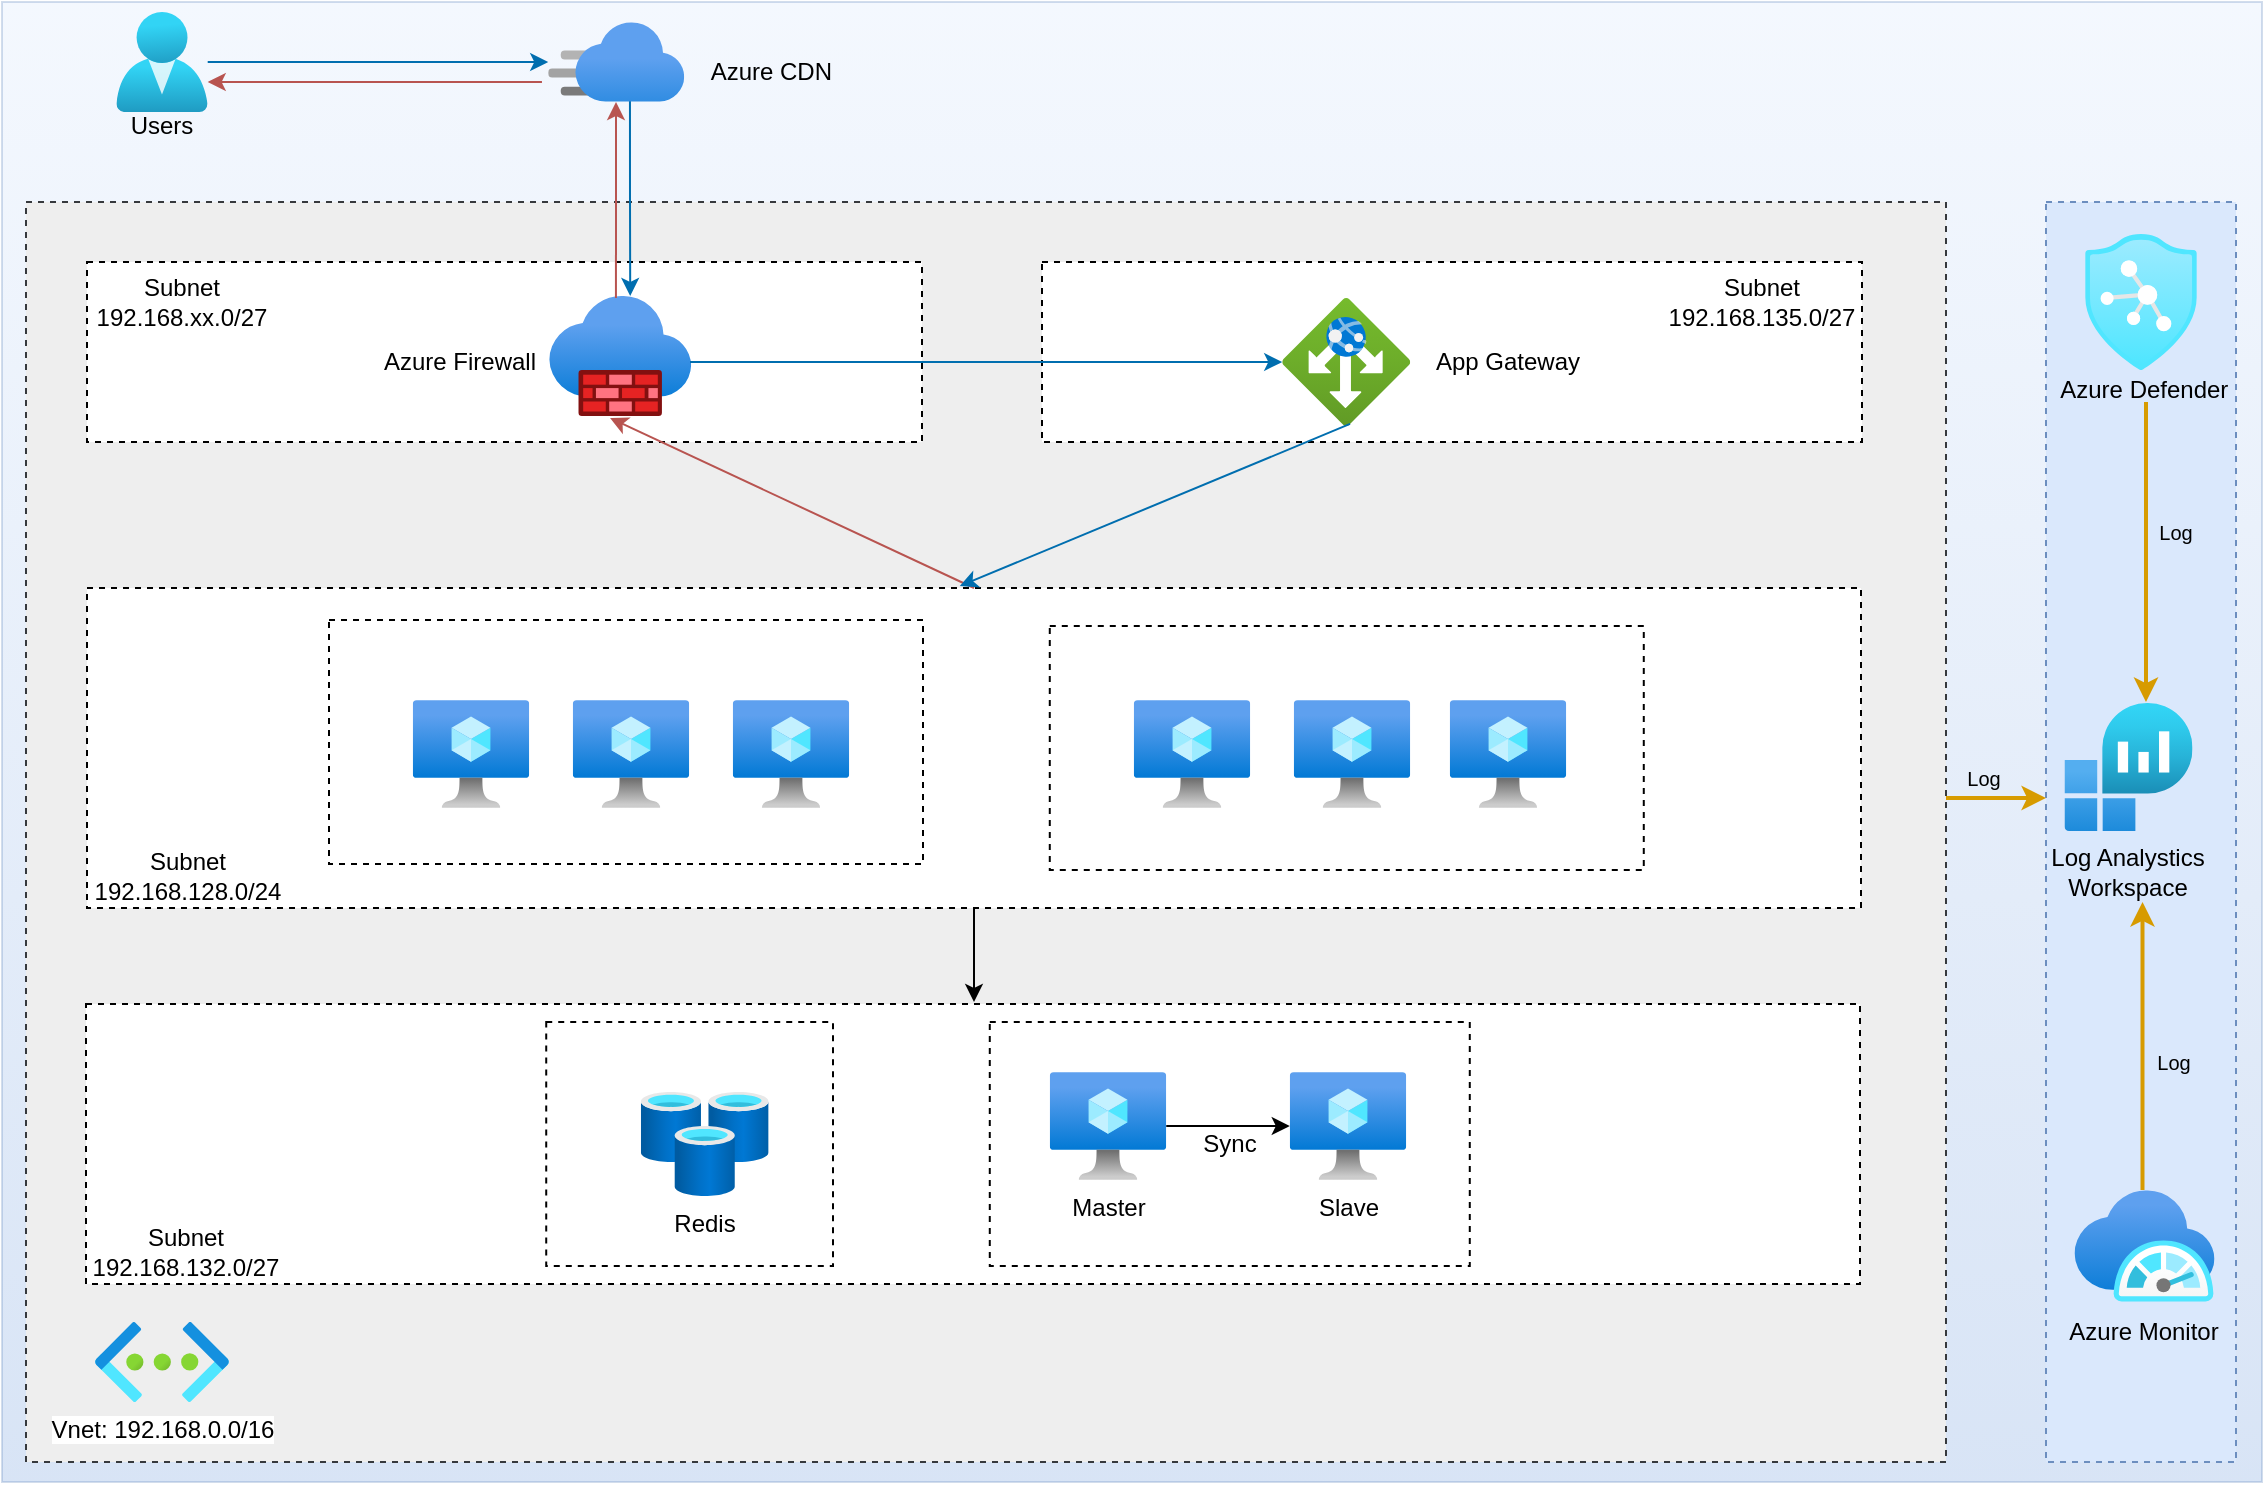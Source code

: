 <mxfile version="20.8.16" type="github">
  <diagram name="第 1 页" id="Q7-x0LTe5aBduKbTSR_T">
    <mxGraphModel dx="1437" dy="802" grid="1" gridSize="10" guides="1" tooltips="1" connect="1" arrows="1" fold="1" page="1" pageScale="1" pageWidth="827" pageHeight="1169" math="0" shadow="0">
      <root>
        <mxCell id="0" />
        <mxCell id="1" parent="0" />
        <mxCell id="iajxsjwab6wAMiqCaY7Y-81" value="" style="rounded=0;whiteSpace=wrap;html=1;opacity=30;fillColor=#dae8fc;strokeColor=#6c8ebf;gradientColor=#7ea6e0;" parent="1" vertex="1">
          <mxGeometry x="360" y="270" width="1130" height="740" as="geometry" />
        </mxCell>
        <mxCell id="iajxsjwab6wAMiqCaY7Y-72" value="" style="rounded=0;whiteSpace=wrap;html=1;dashed=1;fillColor=#eeeeee;strokeColor=#36393d;" parent="1" vertex="1">
          <mxGeometry x="372" y="370" width="960" height="630" as="geometry" />
        </mxCell>
        <mxCell id="iajxsjwab6wAMiqCaY7Y-63" value="" style="rounded=0;whiteSpace=wrap;html=1;dashed=1;fillColor=#dae8fc;strokeColor=#6c8ebf;" parent="1" vertex="1">
          <mxGeometry x="1382" y="370" width="95" height="630" as="geometry" />
        </mxCell>
        <mxCell id="iajxsjwab6wAMiqCaY7Y-24" value="" style="whiteSpace=wrap;html=1;dashed=1;" parent="1" vertex="1">
          <mxGeometry x="880" y="400" width="410" height="90" as="geometry" />
        </mxCell>
        <mxCell id="iajxsjwab6wAMiqCaY7Y-22" value="" style="whiteSpace=wrap;html=1;dashed=1;" parent="1" vertex="1">
          <mxGeometry x="402.5" y="400" width="417.5" height="90" as="geometry" />
        </mxCell>
        <mxCell id="iajxsjwab6wAMiqCaY7Y-16" value="" style="whiteSpace=wrap;html=1;dashed=1;" parent="1" vertex="1">
          <mxGeometry x="402" y="771" width="887" height="140" as="geometry" />
        </mxCell>
        <mxCell id="iajxsjwab6wAMiqCaY7Y-43" value="" style="edgeStyle=orthogonalEdgeStyle;rounded=0;orthogonalLoop=1;jettySize=auto;html=1;" parent="1" source="iajxsjwab6wAMiqCaY7Y-14" edge="1">
          <mxGeometry relative="1" as="geometry">
            <mxPoint x="846" y="770" as="targetPoint" />
          </mxGeometry>
        </mxCell>
        <mxCell id="iajxsjwab6wAMiqCaY7Y-14" value="" style="whiteSpace=wrap;html=1;dashed=1;" parent="1" vertex="1">
          <mxGeometry x="402.5" y="563" width="887" height="160" as="geometry" />
        </mxCell>
        <mxCell id="iajxsjwab6wAMiqCaY7Y-13" value="Sync" style="whiteSpace=wrap;html=1;dashed=1;" parent="1" vertex="1">
          <mxGeometry x="853.89" y="780" width="240" height="122" as="geometry" />
        </mxCell>
        <mxCell id="iajxsjwab6wAMiqCaY7Y-5" value="" style="whiteSpace=wrap;html=1;dashed=1;" parent="1" vertex="1">
          <mxGeometry x="883.89" y="582" width="297" height="122" as="geometry" />
        </mxCell>
        <mxCell id="iajxsjwab6wAMiqCaY7Y-4" value="" style="whiteSpace=wrap;html=1;dashed=1;" parent="1" vertex="1">
          <mxGeometry x="523.5" y="579" width="297" height="122" as="geometry" />
        </mxCell>
        <mxCell id="4oe8U12UyF-5CwZn49ZE-6" value="&lt;span style=&quot;color: rgb(50, 50, 50); font-family: 微软雅黑; font-size: 13px;&quot;&gt;&lt;br&gt;&lt;/span&gt;" style="aspect=fixed;html=1;points=[];align=center;image;fontSize=12;image=img/lib/azure2/compute/Virtual_Machine.svg;" parent="1" vertex="1">
          <mxGeometry x="565.39" y="619" width="58.22" height="54" as="geometry" />
        </mxCell>
        <mxCell id="qjz_k8wNL1rvIrUkxEIs-1" value="" style="aspect=fixed;html=1;points=[];align=center;image;fontSize=12;image=img/lib/azure2/compute/Virtual_Machine.svg;" parent="1" vertex="1">
          <mxGeometry x="1005.89" y="619" width="58.22" height="54" as="geometry" />
        </mxCell>
        <mxCell id="qjz_k8wNL1rvIrUkxEIs-2" value="" style="aspect=fixed;html=1;points=[];align=center;image;fontSize=12;image=img/lib/azure2/compute/Virtual_Machine.svg;" parent="1" vertex="1">
          <mxGeometry x="925.89" y="619" width="58.22" height="54" as="geometry" />
        </mxCell>
        <mxCell id="qjz_k8wNL1rvIrUkxEIs-3" value="" style="aspect=fixed;html=1;points=[];align=center;image;fontSize=12;image=img/lib/azure2/compute/Virtual_Machine.svg;" parent="1" vertex="1">
          <mxGeometry x="645.39" y="619" width="58.22" height="54" as="geometry" />
        </mxCell>
        <mxCell id="qjz_k8wNL1rvIrUkxEIs-4" value="" style="aspect=fixed;html=1;points=[];align=center;image;fontSize=12;image=img/lib/azure2/compute/Virtual_Machine.svg;" parent="1" vertex="1">
          <mxGeometry x="725.39" y="619" width="58.22" height="54" as="geometry" />
        </mxCell>
        <mxCell id="qjz_k8wNL1rvIrUkxEIs-5" value="" style="aspect=fixed;html=1;points=[];align=center;image;fontSize=12;image=img/lib/azure2/compute/Virtual_Machine.svg;" parent="1" vertex="1">
          <mxGeometry x="1083.89" y="619" width="58.22" height="54" as="geometry" />
        </mxCell>
        <mxCell id="qjz_k8wNL1rvIrUkxEIs-11" value="" style="aspect=fixed;html=1;points=[];align=center;image;fontSize=12;image=img/lib/azure2/networking/Firewalls.svg;" parent="1" vertex="1">
          <mxGeometry x="633.61" y="417" width="71" height="60" as="geometry" />
        </mxCell>
        <mxCell id="iajxsjwab6wAMiqCaY7Y-32" value="" style="edgeStyle=none;rounded=0;orthogonalLoop=1;jettySize=auto;html=1;fillColor=#1ba1e2;strokeColor=#006EAF;" parent="1" source="qjz_k8wNL1rvIrUkxEIs-12" target="qjz_k8wNL1rvIrUkxEIs-13" edge="1">
          <mxGeometry relative="1" as="geometry" />
        </mxCell>
        <mxCell id="qjz_k8wNL1rvIrUkxEIs-12" value="" style="aspect=fixed;html=1;points=[];align=center;image;fontSize=12;image=img/lib/azure2/identity/Users.svg;" parent="1" vertex="1">
          <mxGeometry x="417.14" y="275" width="45.71" height="50" as="geometry" />
        </mxCell>
        <mxCell id="QlMuteRRRv9HTKPeYzWV-2" value="" style="edgeStyle=orthogonalEdgeStyle;rounded=0;orthogonalLoop=1;jettySize=auto;html=1;fillColor=#1ba1e2;strokeColor=#006EAF;exitX=0.601;exitY=0.975;exitDx=0;exitDy=0;exitPerimeter=0;" parent="1" source="qjz_k8wNL1rvIrUkxEIs-13" edge="1">
          <mxGeometry relative="1" as="geometry">
            <mxPoint x="674.11" y="260" as="sourcePoint" />
            <mxPoint x="674.11" y="417" as="targetPoint" />
          </mxGeometry>
        </mxCell>
        <mxCell id="qjz_k8wNL1rvIrUkxEIs-13" value="" style="aspect=fixed;html=1;points=[];align=center;image;fontSize=12;image=img/lib/azure2/networking/CDN_Profiles.svg;" parent="1" vertex="1">
          <mxGeometry x="633.11" y="280" width="68" height="40" as="geometry" />
        </mxCell>
        <mxCell id="iajxsjwab6wAMiqCaY7Y-7" value="" style="whiteSpace=wrap;html=1;dashed=1;" parent="1" vertex="1">
          <mxGeometry x="632.11" y="780" width="143.39" height="122" as="geometry" />
        </mxCell>
        <mxCell id="iajxsjwab6wAMiqCaY7Y-44" value="" style="edgeStyle=orthogonalEdgeStyle;rounded=0;orthogonalLoop=1;jettySize=auto;html=1;" parent="1" source="iajxsjwab6wAMiqCaY7Y-10" target="iajxsjwab6wAMiqCaY7Y-12" edge="1">
          <mxGeometry relative="1" as="geometry" />
        </mxCell>
        <mxCell id="iajxsjwab6wAMiqCaY7Y-10" value="Master" style="aspect=fixed;html=1;points=[];align=center;image;fontSize=12;image=img/lib/azure2/compute/Virtual_Machine.svg;" parent="1" vertex="1">
          <mxGeometry x="883.89" y="805" width="58.22" height="54" as="geometry" />
        </mxCell>
        <mxCell id="iajxsjwab6wAMiqCaY7Y-11" value="Redis" style="aspect=fixed;html=1;points=[];align=center;image;fontSize=12;image=img/lib/azure2/databases/Cache_Redis.svg;dashed=1;" parent="1" vertex="1">
          <mxGeometry x="679.36" y="815" width="64" height="52" as="geometry" />
        </mxCell>
        <mxCell id="iajxsjwab6wAMiqCaY7Y-12" value="Slave" style="aspect=fixed;html=1;points=[];align=center;image;fontSize=12;image=img/lib/azure2/compute/Virtual_Machine.svg;" parent="1" vertex="1">
          <mxGeometry x="1003.89" y="805" width="58.22" height="54" as="geometry" />
        </mxCell>
        <mxCell id="iajxsjwab6wAMiqCaY7Y-15" value="Subnet 192.168.128.0/24" style="text;strokeColor=none;align=center;fillColor=none;html=1;verticalAlign=middle;whiteSpace=wrap;rounded=0;" parent="1" vertex="1">
          <mxGeometry x="422.5" y="692" width="60" height="30" as="geometry" />
        </mxCell>
        <mxCell id="iajxsjwab6wAMiqCaY7Y-19" value="Subnet 192.168.132.0/27" style="text;strokeColor=none;align=center;fillColor=none;html=1;verticalAlign=middle;whiteSpace=wrap;rounded=0;" parent="1" vertex="1">
          <mxGeometry x="422" y="880" width="60" height="30" as="geometry" />
        </mxCell>
        <mxCell id="iajxsjwab6wAMiqCaY7Y-23" value="Subnet 192.168.135.0/27" style="text;strokeColor=none;align=center;fillColor=none;html=1;verticalAlign=middle;whiteSpace=wrap;rounded=0;" parent="1" vertex="1">
          <mxGeometry x="1210" y="405" width="60" height="30" as="geometry" />
        </mxCell>
        <mxCell id="iajxsjwab6wAMiqCaY7Y-26" value="Subnet 192.168.xx.0/27" style="text;strokeColor=none;align=center;fillColor=none;html=1;verticalAlign=middle;whiteSpace=wrap;rounded=0;" parent="1" vertex="1">
          <mxGeometry x="420" y="405" width="60" height="30" as="geometry" />
        </mxCell>
        <mxCell id="iajxsjwab6wAMiqCaY7Y-46" value="App Gateway" style="text;strokeColor=none;align=center;fillColor=none;html=1;verticalAlign=middle;whiteSpace=wrap;rounded=0;" parent="1" vertex="1">
          <mxGeometry x="1073" y="435" width="80" height="30" as="geometry" />
        </mxCell>
        <mxCell id="iajxsjwab6wAMiqCaY7Y-47" value="Azure Firewall" style="text;strokeColor=none;align=center;fillColor=none;html=1;verticalAlign=middle;whiteSpace=wrap;rounded=0;" parent="1" vertex="1">
          <mxGeometry x="520" y="435" width="138.14" height="30" as="geometry" />
        </mxCell>
        <mxCell id="iajxsjwab6wAMiqCaY7Y-61" value="" style="group" parent="1" vertex="1" connectable="0">
          <mxGeometry x="1381.25" y="830" width="100" height="120" as="geometry" />
        </mxCell>
        <mxCell id="4oe8U12UyF-5CwZn49ZE-1" value="&lt;div data-t=&quot;flow&quot;&gt; &lt;/div&gt;" style="text;whiteSpace=wrap;html=1;" parent="iajxsjwab6wAMiqCaY7Y-61" vertex="1">
          <mxGeometry x="5" width="30" height="20" as="geometry" />
        </mxCell>
        <mxCell id="iajxsjwab6wAMiqCaY7Y-52" value="" style="aspect=fixed;html=1;points=[];align=center;image;fontSize=12;image=img/lib/azure2/monitor/SAP_Azure_Monitor.svg;dashed=1;" parent="iajxsjwab6wAMiqCaY7Y-61" vertex="1">
          <mxGeometry x="15" y="34" width="70" height="56.0" as="geometry" />
        </mxCell>
        <mxCell id="iajxsjwab6wAMiqCaY7Y-53" value="Azure Monitor" style="text;strokeColor=none;align=center;fillColor=none;html=1;verticalAlign=middle;whiteSpace=wrap;rounded=0;" parent="iajxsjwab6wAMiqCaY7Y-61" vertex="1">
          <mxGeometry y="90" width="100" height="30" as="geometry" />
        </mxCell>
        <mxCell id="iajxsjwab6wAMiqCaY7Y-64" value="" style="group" parent="1" vertex="1" connectable="0">
          <mxGeometry x="1383.25" y="620.5" width="80" height="109" as="geometry" />
        </mxCell>
        <mxCell id="iajxsjwab6wAMiqCaY7Y-1" value="" style="aspect=fixed;html=1;points=[];align=center;image;fontSize=12;image=img/lib/azure2/analytics/Log_Analytics_Workspaces.svg;" parent="iajxsjwab6wAMiqCaY7Y-64" vertex="1">
          <mxGeometry x="8" width="64" height="64" as="geometry" />
        </mxCell>
        <mxCell id="iajxsjwab6wAMiqCaY7Y-48" value="Log Analystics Workspace" style="text;strokeColor=none;align=center;fillColor=none;html=1;verticalAlign=middle;whiteSpace=wrap;rounded=0;" parent="iajxsjwab6wAMiqCaY7Y-64" vertex="1">
          <mxGeometry y="69.5" width="80" height="30" as="geometry" />
        </mxCell>
        <mxCell id="iajxsjwab6wAMiqCaY7Y-73" value="Vnet: 192.168.0.0/16" style="aspect=fixed;html=1;points=[];align=center;image;fontSize=12;image=img/lib/azure2/networking/Virtual_Networks.svg;dashed=1;" parent="1" vertex="1">
          <mxGeometry x="406.49" y="930" width="67" height="40" as="geometry" />
        </mxCell>
        <mxCell id="iajxsjwab6wAMiqCaY7Y-79" value="&amp;nbsp;Azure CDN" style="text;strokeColor=none;align=center;fillColor=none;html=1;verticalAlign=middle;whiteSpace=wrap;rounded=0;" parent="1" vertex="1">
          <mxGeometry x="703.11" y="290" width="80" height="30" as="geometry" />
        </mxCell>
        <mxCell id="iajxsjwab6wAMiqCaY7Y-80" value="Users" style="text;strokeColor=none;align=center;fillColor=none;html=1;verticalAlign=middle;whiteSpace=wrap;rounded=0;" parent="1" vertex="1">
          <mxGeometry x="399.99" y="317" width="80" height="30" as="geometry" />
        </mxCell>
        <mxCell id="qjz_k8wNL1rvIrUkxEIs-8" value="" style="aspect=fixed;html=1;points=[];align=center;image;fontSize=12;image=img/lib/azure2/networking/Application_Gateways.svg;" parent="1" vertex="1">
          <mxGeometry x="1000.11" y="418" width="64" height="64" as="geometry" />
        </mxCell>
        <mxCell id="QlMuteRRRv9HTKPeYzWV-3" value="" style="edgeStyle=none;orthogonalLoop=1;jettySize=auto;html=1;rounded=0;fillColor=#1ba1e2;strokeColor=#006EAF;" parent="1" target="qjz_k8wNL1rvIrUkxEIs-8" edge="1">
          <mxGeometry width="80" relative="1" as="geometry">
            <mxPoint x="704" y="450" as="sourcePoint" />
            <mxPoint x="783.61" y="454" as="targetPoint" />
            <Array as="points" />
          </mxGeometry>
        </mxCell>
        <mxCell id="QlMuteRRRv9HTKPeYzWV-7" value="" style="edgeStyle=none;orthogonalLoop=1;jettySize=auto;html=1;rounded=0;entryX=0.527;entryY=1.017;entryDx=0;entryDy=0;entryPerimeter=0;fillColor=#f8cecc;strokeColor=#b85450;exitX=0.5;exitY=0;exitDx=0;exitDy=0;" parent="1" source="iajxsjwab6wAMiqCaY7Y-14" edge="1">
          <mxGeometry width="80" relative="1" as="geometry">
            <mxPoint x="664" y="578" as="sourcePoint" />
            <mxPoint x="664.027" y="478.02" as="targetPoint" />
            <Array as="points" />
          </mxGeometry>
        </mxCell>
        <mxCell id="QlMuteRRRv9HTKPeYzWV-8" value="" style="edgeStyle=none;orthogonalLoop=1;jettySize=auto;html=1;rounded=0;exitX=0.53;exitY=0.984;exitDx=0;exitDy=0;exitPerimeter=0;entryX=0.492;entryY=-0.006;entryDx=0;entryDy=0;entryPerimeter=0;fillColor=#1ba1e2;strokeColor=#006EAF;" parent="1" source="qjz_k8wNL1rvIrUkxEIs-8" target="iajxsjwab6wAMiqCaY7Y-14" edge="1">
          <mxGeometry width="80" relative="1" as="geometry">
            <mxPoint x="880" y="600" as="sourcePoint" />
            <mxPoint x="960" y="600" as="targetPoint" />
            <Array as="points" />
          </mxGeometry>
        </mxCell>
        <mxCell id="QlMuteRRRv9HTKPeYzWV-9" value="" style="edgeStyle=none;orthogonalLoop=1;jettySize=auto;html=1;rounded=0;entryX=0.527;entryY=1.017;entryDx=0;entryDy=0;entryPerimeter=0;fillColor=#f8cecc;strokeColor=#b85450;exitX=-0.046;exitY=0.75;exitDx=0;exitDy=0;exitPerimeter=0;" parent="1" source="qjz_k8wNL1rvIrUkxEIs-13" edge="1">
          <mxGeometry width="80" relative="1" as="geometry">
            <mxPoint x="644.82" y="394.98" as="sourcePoint" />
            <mxPoint x="462.847" y="310" as="targetPoint" />
            <Array as="points" />
          </mxGeometry>
        </mxCell>
        <mxCell id="QlMuteRRRv9HTKPeYzWV-10" value="" style="edgeStyle=none;orthogonalLoop=1;jettySize=auto;html=1;rounded=0;fillColor=#f8cecc;strokeColor=#b85450;exitX=0.47;exitY=0.017;exitDx=0;exitDy=0;exitPerimeter=0;" parent="1" source="qjz_k8wNL1rvIrUkxEIs-11" edge="1">
          <mxGeometry width="80" relative="1" as="geometry">
            <mxPoint x="667.034" y="412.02" as="sourcePoint" />
            <mxPoint x="667" y="320" as="targetPoint" />
            <Array as="points" />
          </mxGeometry>
        </mxCell>
        <mxCell id="iajxsjwab6wAMiqCaY7Y-50" value="" style="aspect=fixed;html=1;points=[];align=center;image;fontSize=12;image=img/lib/azure2/security/Azure_Defender.svg;dashed=1;" parent="1" vertex="1">
          <mxGeometry x="1401.5" y="386" width="56.0" height="68" as="geometry" />
        </mxCell>
        <mxCell id="MZK3brMt6lX6nPm8UQjA-4" value="&lt;span style=&quot;font-size: 10px;&quot;&gt;Log&lt;/span&gt;" style="text;strokeColor=none;align=center;fillColor=none;html=1;verticalAlign=middle;whiteSpace=wrap;rounded=0;" vertex="1" parent="1">
          <mxGeometry x="1311.25" y="643" width="80" height="30" as="geometry" />
        </mxCell>
        <mxCell id="MZK3brMt6lX6nPm8UQjA-7" value="&amp;nbsp;Azure Defender" style="text;strokeColor=none;align=center;fillColor=none;html=1;verticalAlign=middle;whiteSpace=wrap;rounded=0;" vertex="1" parent="1">
          <mxGeometry x="1383.25" y="449" width="92.5" height="30" as="geometry" />
        </mxCell>
        <mxCell id="MZK3brMt6lX6nPm8UQjA-10" value="" style="edgeStyle=orthogonalEdgeStyle;rounded=0;orthogonalLoop=1;jettySize=auto;html=1;fontSize=10;entryX=0.5;entryY=1;entryDx=0;entryDy=0;strokeWidth=2;fillColor=#ffe6cc;strokeColor=#d79b00;" edge="1" parent="1">
          <mxGeometry relative="1" as="geometry">
            <mxPoint x="1430.25" y="864" as="sourcePoint" />
            <mxPoint x="1430.25" y="720" as="targetPoint" />
          </mxGeometry>
        </mxCell>
        <mxCell id="MZK3brMt6lX6nPm8UQjA-12" value="" style="edgeStyle=none;orthogonalLoop=1;jettySize=auto;html=1;rounded=0;fontSize=10;strokeWidth=2;fillColor=#ffe6cc;strokeColor=#d79b00;" edge="1" parent="1">
          <mxGeometry width="80" relative="1" as="geometry">
            <mxPoint x="1332" y="668" as="sourcePoint" />
            <mxPoint x="1382" y="668" as="targetPoint" />
            <Array as="points" />
          </mxGeometry>
        </mxCell>
        <mxCell id="MZK3brMt6lX6nPm8UQjA-14" value="" style="edgeStyle=none;orthogonalLoop=1;jettySize=auto;html=1;rounded=0;fontSize=10;strokeWidth=2;fillColor=#ffe6cc;strokeColor=#d79b00;" edge="1" parent="1">
          <mxGeometry width="80" relative="1" as="geometry">
            <mxPoint x="1432" y="470" as="sourcePoint" />
            <mxPoint x="1432" y="620" as="targetPoint" />
            <Array as="points" />
          </mxGeometry>
        </mxCell>
        <mxCell id="MZK3brMt6lX6nPm8UQjA-15" value="Log" style="text;strokeColor=none;align=center;fillColor=none;html=1;verticalAlign=middle;whiteSpace=wrap;rounded=0;fontSize=10;" vertex="1" parent="1">
          <mxGeometry x="1417.25" y="520" width="60" height="30" as="geometry" />
        </mxCell>
        <mxCell id="MZK3brMt6lX6nPm8UQjA-16" value="Log" style="text;strokeColor=none;align=center;fillColor=none;html=1;verticalAlign=middle;whiteSpace=wrap;rounded=0;fontSize=10;" vertex="1" parent="1">
          <mxGeometry x="1415.75" y="785" width="60" height="30" as="geometry" />
        </mxCell>
      </root>
    </mxGraphModel>
  </diagram>
</mxfile>
